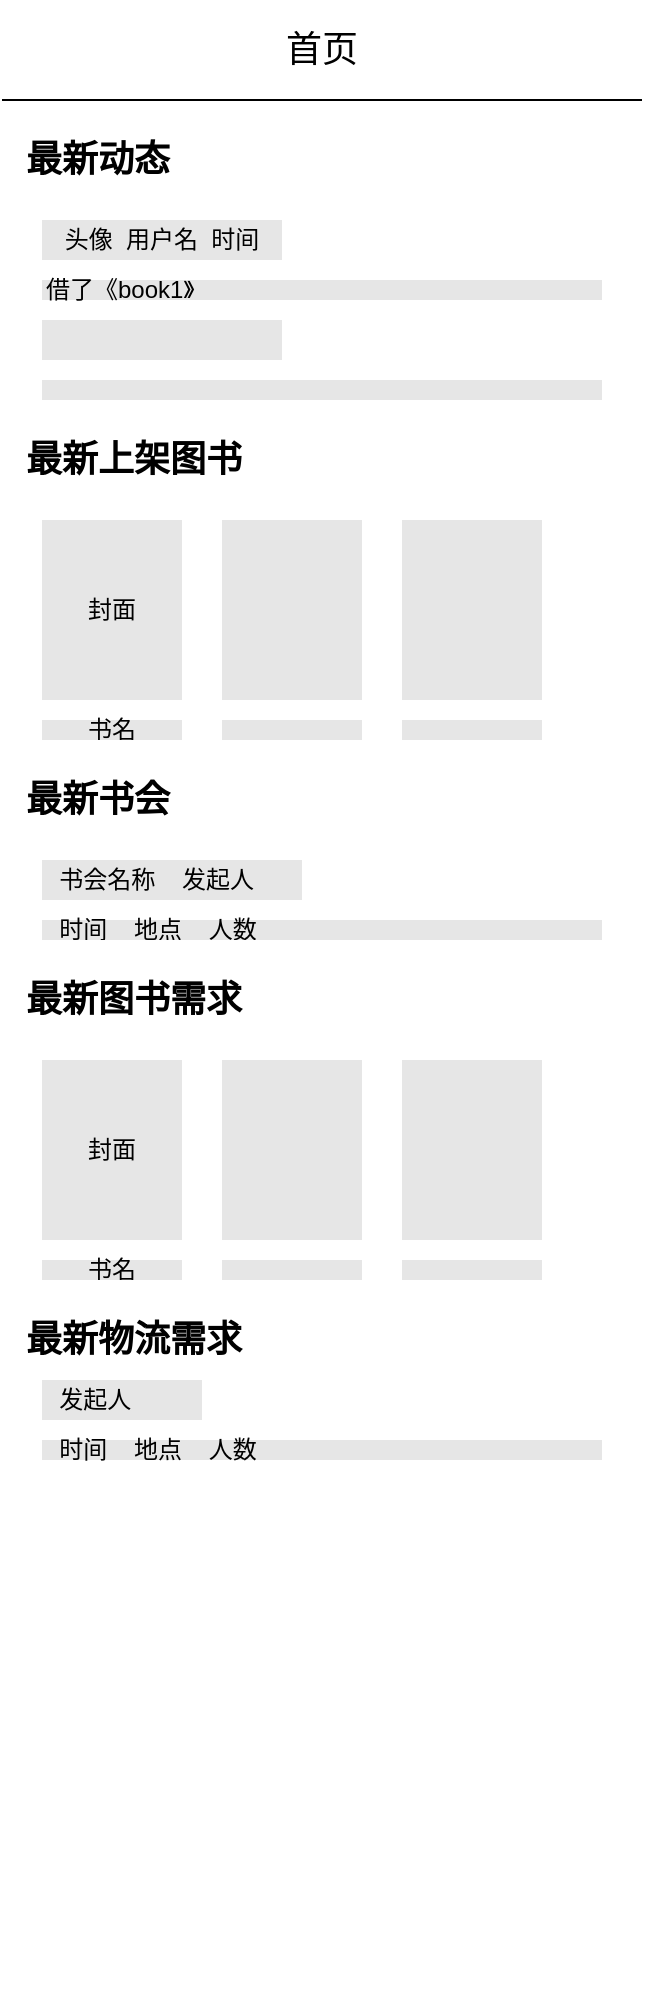 <mxfile version="14.7.2" type="github">
  <diagram id="78wPfS0mr5PdQp4aYrHT" name="首页">
    <mxGraphModel dx="782" dy="424" grid="1" gridSize="10" guides="1" tooltips="1" connect="1" arrows="1" fold="1" page="1" pageScale="1" pageWidth="827" pageHeight="1169" math="0" shadow="0">
      <root>
        <mxCell id="0" />
        <mxCell id="1" parent="0" />
        <mxCell id="Q91KnKnYYA7G6i8fTwPI-2" value="" style="rounded=0;whiteSpace=wrap;html=1;fillColor=#ffffff;strokeColor=none;" parent="1" vertex="1">
          <mxGeometry x="40" y="40" width="320" height="1000" as="geometry" />
        </mxCell>
        <mxCell id="Q91KnKnYYA7G6i8fTwPI-3" value="&lt;span style=&quot;font-size: 18px&quot;&gt;首页&lt;/span&gt;" style="rounded=0;whiteSpace=wrap;html=1;fillColor=#ffffff;strokeColor=none;" parent="1" vertex="1">
          <mxGeometry x="40" y="40" width="320" height="50" as="geometry" />
        </mxCell>
        <mxCell id="Q91KnKnYYA7G6i8fTwPI-5" value="&lt;font style=&quot;font-size: 18px&quot;&gt;&lt;b&gt;&amp;nbsp; 最新动态&lt;/b&gt;&lt;/font&gt;" style="rounded=0;whiteSpace=wrap;html=1;fillColor=#ffffff;align=left;strokeColor=none;" parent="1" vertex="1">
          <mxGeometry x="40" y="90" width="320" height="60" as="geometry" />
        </mxCell>
        <mxCell id="Q91KnKnYYA7G6i8fTwPI-7" value="头像&amp;nbsp; 用户名&amp;nbsp; 时间" style="rounded=0;whiteSpace=wrap;html=1;fillColor=#E6E6E6;strokeColor=none;" parent="1" vertex="1">
          <mxGeometry x="60" y="150" width="120" height="20" as="geometry" />
        </mxCell>
        <mxCell id="Q91KnKnYYA7G6i8fTwPI-8" value="借了《book1》" style="rounded=0;whiteSpace=wrap;html=1;fillColor=#E6E6E6;strokeColor=none;align=left;" parent="1" vertex="1">
          <mxGeometry x="60" y="180" width="280" height="10" as="geometry" />
        </mxCell>
        <mxCell id="Q91KnKnYYA7G6i8fTwPI-9" value="" style="rounded=0;whiteSpace=wrap;html=1;fillColor=#E6E6E6;strokeColor=none;" parent="1" vertex="1">
          <mxGeometry x="60" y="230" width="280" height="10" as="geometry" />
        </mxCell>
        <mxCell id="Q91KnKnYYA7G6i8fTwPI-10" value="" style="rounded=0;whiteSpace=wrap;html=1;fillColor=#E6E6E6;strokeColor=none;" parent="1" vertex="1">
          <mxGeometry x="60" y="200" width="120" height="20" as="geometry" />
        </mxCell>
        <mxCell id="Q91KnKnYYA7G6i8fTwPI-11" value="&lt;font style=&quot;font-size: 18px&quot;&gt;&lt;b&gt;&amp;nbsp; 最新上架图书&lt;/b&gt;&lt;/font&gt;" style="rounded=0;whiteSpace=wrap;html=1;fillColor=#ffffff;align=left;strokeColor=none;" parent="1" vertex="1">
          <mxGeometry x="40" y="240" width="320" height="60" as="geometry" />
        </mxCell>
        <mxCell id="Q91KnKnYYA7G6i8fTwPI-16" value="封面" style="rounded=0;whiteSpace=wrap;html=1;fillColor=#E6E6E6;strokeColor=none;" parent="1" vertex="1">
          <mxGeometry x="60" y="300" width="70" height="90" as="geometry" />
        </mxCell>
        <mxCell id="Q91KnKnYYA7G6i8fTwPI-17" value="" style="rounded=0;whiteSpace=wrap;html=1;fillColor=#E6E6E6;strokeColor=none;" parent="1" vertex="1">
          <mxGeometry x="150" y="300" width="70" height="90" as="geometry" />
        </mxCell>
        <mxCell id="Q91KnKnYYA7G6i8fTwPI-18" value="" style="rounded=0;whiteSpace=wrap;html=1;fillColor=#E6E6E6;strokeColor=none;" parent="1" vertex="1">
          <mxGeometry x="240" y="300" width="70" height="90" as="geometry" />
        </mxCell>
        <mxCell id="Q91KnKnYYA7G6i8fTwPI-19" value="书名" style="rounded=0;whiteSpace=wrap;html=1;fillColor=#E6E6E6;strokeColor=none;" parent="1" vertex="1">
          <mxGeometry x="60" y="400" width="70" height="10" as="geometry" />
        </mxCell>
        <mxCell id="Q91KnKnYYA7G6i8fTwPI-20" value="" style="rounded=0;whiteSpace=wrap;html=1;fillColor=#E6E6E6;strokeColor=none;" parent="1" vertex="1">
          <mxGeometry x="150" y="400" width="70" height="10" as="geometry" />
        </mxCell>
        <mxCell id="Q91KnKnYYA7G6i8fTwPI-21" value="" style="rounded=0;whiteSpace=wrap;html=1;fillColor=#E6E6E6;strokeColor=none;" parent="1" vertex="1">
          <mxGeometry x="240" y="400" width="70" height="10" as="geometry" />
        </mxCell>
        <mxCell id="Q91KnKnYYA7G6i8fTwPI-22" value="&lt;font style=&quot;font-size: 18px&quot;&gt;&lt;b&gt;&amp;nbsp; 最新书会&lt;/b&gt;&lt;/font&gt;" style="rounded=0;whiteSpace=wrap;html=1;fillColor=#ffffff;align=left;strokeColor=none;" parent="1" vertex="1">
          <mxGeometry x="40" y="410" width="320" height="60" as="geometry" />
        </mxCell>
        <mxCell id="Q91KnKnYYA7G6i8fTwPI-23" value="" style="endArrow=none;html=1;exitX=1;exitY=0;exitDx=0;exitDy=0;entryX=0;entryY=0;entryDx=0;entryDy=0;" parent="1" source="Q91KnKnYYA7G6i8fTwPI-5" target="Q91KnKnYYA7G6i8fTwPI-5" edge="1">
          <mxGeometry width="50" height="50" relative="1" as="geometry">
            <mxPoint x="290" y="89" as="sourcePoint" />
            <mxPoint x="40" y="89" as="targetPoint" />
          </mxGeometry>
        </mxCell>
        <mxCell id="Q91KnKnYYA7G6i8fTwPI-24" value="&amp;nbsp; 书会名称&amp;nbsp; &amp;nbsp; 发起人" style="rounded=0;whiteSpace=wrap;html=1;fillColor=#E6E6E6;strokeColor=none;align=left;" parent="1" vertex="1">
          <mxGeometry x="60" y="470" width="130" height="20" as="geometry" />
        </mxCell>
        <mxCell id="Q91KnKnYYA7G6i8fTwPI-25" value="&lt;span&gt;&amp;nbsp; 时间&amp;nbsp; &amp;nbsp; 地点&amp;nbsp; &amp;nbsp; 人数&lt;/span&gt;" style="rounded=0;whiteSpace=wrap;html=1;fillColor=#E6E6E6;strokeColor=none;align=left;" parent="1" vertex="1">
          <mxGeometry x="60" y="500" width="280" height="10" as="geometry" />
        </mxCell>
        <mxCell id="Q91KnKnYYA7G6i8fTwPI-26" value="&lt;font style=&quot;font-size: 18px&quot;&gt;&lt;b&gt;&amp;nbsp; 最新图书需求&lt;/b&gt;&lt;/font&gt;" style="rounded=0;whiteSpace=wrap;html=1;fillColor=#ffffff;align=left;strokeColor=none;" parent="1" vertex="1">
          <mxGeometry x="40" y="510" width="320" height="60" as="geometry" />
        </mxCell>
        <mxCell id="Q91KnKnYYA7G6i8fTwPI-27" value="封面" style="rounded=0;whiteSpace=wrap;html=1;fillColor=#E6E6E6;strokeColor=none;" parent="1" vertex="1">
          <mxGeometry x="60" y="570" width="70" height="90" as="geometry" />
        </mxCell>
        <mxCell id="Q91KnKnYYA7G6i8fTwPI-28" value="" style="rounded=0;whiteSpace=wrap;html=1;fillColor=#E6E6E6;strokeColor=none;" parent="1" vertex="1">
          <mxGeometry x="150" y="570" width="70" height="90" as="geometry" />
        </mxCell>
        <mxCell id="Q91KnKnYYA7G6i8fTwPI-29" value="" style="rounded=0;whiteSpace=wrap;html=1;fillColor=#E6E6E6;strokeColor=none;" parent="1" vertex="1">
          <mxGeometry x="240" y="570" width="70" height="90" as="geometry" />
        </mxCell>
        <mxCell id="Q91KnKnYYA7G6i8fTwPI-30" value="书名" style="rounded=0;whiteSpace=wrap;html=1;fillColor=#E6E6E6;strokeColor=none;" parent="1" vertex="1">
          <mxGeometry x="60" y="670" width="70" height="10" as="geometry" />
        </mxCell>
        <mxCell id="Q91KnKnYYA7G6i8fTwPI-31" value="" style="rounded=0;whiteSpace=wrap;html=1;fillColor=#E6E6E6;strokeColor=none;" parent="1" vertex="1">
          <mxGeometry x="150" y="670" width="70" height="10" as="geometry" />
        </mxCell>
        <mxCell id="Q91KnKnYYA7G6i8fTwPI-32" value="" style="rounded=0;whiteSpace=wrap;html=1;fillColor=#E6E6E6;strokeColor=none;" parent="1" vertex="1">
          <mxGeometry x="240" y="670" width="70" height="10" as="geometry" />
        </mxCell>
        <mxCell id="Q91KnKnYYA7G6i8fTwPI-33" value="&lt;font style=&quot;font-size: 18px&quot;&gt;&lt;b&gt;&amp;nbsp; 最新物流需求&lt;/b&gt;&lt;/font&gt;" style="rounded=0;whiteSpace=wrap;html=1;fillColor=#ffffff;align=left;strokeColor=none;" parent="1" vertex="1">
          <mxGeometry x="40" y="680" width="320" height="60" as="geometry" />
        </mxCell>
        <mxCell id="Q91KnKnYYA7G6i8fTwPI-34" value="&amp;nbsp; 发起人" style="rounded=0;whiteSpace=wrap;html=1;fillColor=#E6E6E6;strokeColor=none;align=left;" parent="1" vertex="1">
          <mxGeometry x="60" y="730" width="80" height="20" as="geometry" />
        </mxCell>
        <mxCell id="Q91KnKnYYA7G6i8fTwPI-35" value="&lt;span&gt;&amp;nbsp; 时间&amp;nbsp; &amp;nbsp; 地点&amp;nbsp; &amp;nbsp; 人数&lt;/span&gt;" style="rounded=0;whiteSpace=wrap;html=1;fillColor=#E6E6E6;strokeColor=none;align=left;" parent="1" vertex="1">
          <mxGeometry x="60" y="760" width="280" height="10" as="geometry" />
        </mxCell>
      </root>
    </mxGraphModel>
  </diagram>
</mxfile>
